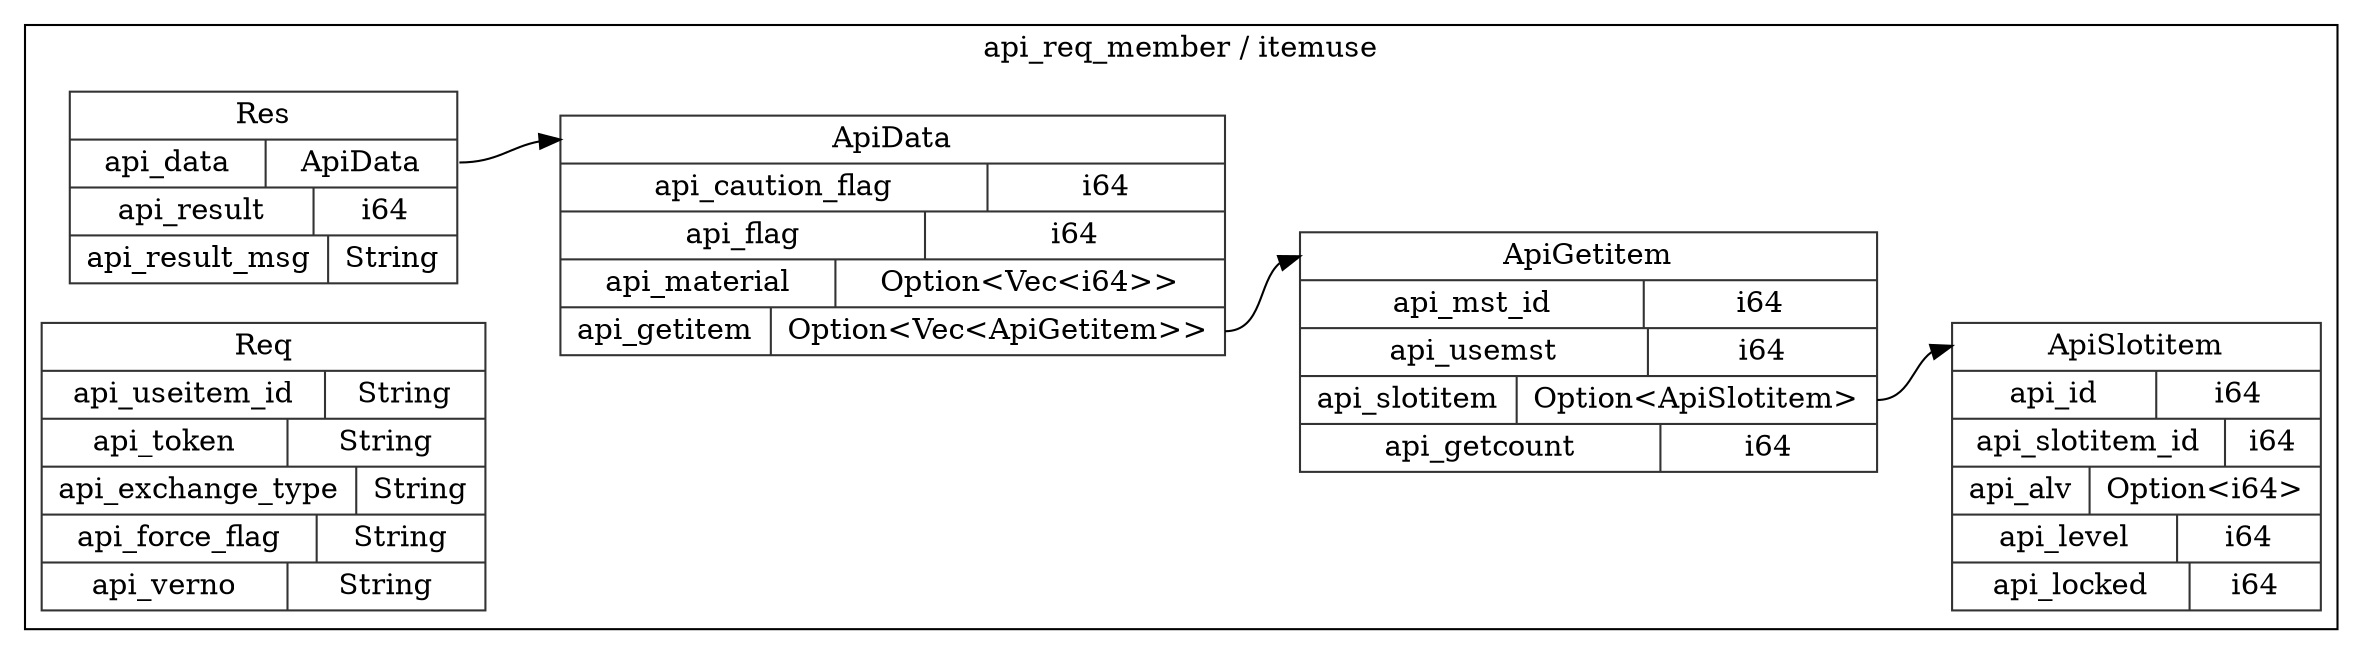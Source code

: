 digraph {
  rankdir=LR;
  subgraph cluster_0 {
    label="api_req_member / itemuse";
    node [style="filled", color=white, style="solid", color=gray20];
    api_req_member__itemuse__Res [label="<Res> Res  | { api_data | <api_data> ApiData } | { api_result | <api_result> i64 } | { api_result_msg | <api_result_msg> String }", shape=record];
    api_req_member__itemuse__ApiData;
    api_req_member__itemuse__Res:api_data:e -> api_req_member__itemuse__ApiData:ApiData:w;
    api_req_member__itemuse__ApiData [label="<ApiData> ApiData  | { api_caution_flag | <api_caution_flag> i64 } | { api_flag | <api_flag> i64 } | { api_material | <api_material> Option\<Vec\<i64\>\> } | { api_getitem | <api_getitem> Option\<Vec\<ApiGetitem\>\> }", shape=record];
    api_req_member__itemuse__ApiGetitem;
    api_req_member__itemuse__ApiData:api_getitem:e -> api_req_member__itemuse__ApiGetitem:ApiGetitem:w;
    api_req_member__itemuse__Req [label="<Req> Req  | { api_useitem_id | <api_useitem_id> String } | { api_token | <api_token> String } | { api_exchange_type | <api_exchange_type> String } | { api_force_flag | <api_force_flag> String } | { api_verno | <api_verno> String }", shape=record];
    api_req_member__itemuse__ApiGetitem [label="<ApiGetitem> ApiGetitem  | { api_mst_id | <api_mst_id> i64 } | { api_usemst | <api_usemst> i64 } | { api_slotitem | <api_slotitem> Option\<ApiSlotitem\> } | { api_getcount | <api_getcount> i64 }", shape=record];
    api_req_member__itemuse__ApiSlotitem;
    api_req_member__itemuse__ApiGetitem:api_slotitem:e -> api_req_member__itemuse__ApiSlotitem:ApiSlotitem:w;
    api_req_member__itemuse__ApiSlotitem [label="<ApiSlotitem> ApiSlotitem  | { api_id | <api_id> i64 } | { api_slotitem_id | <api_slotitem_id> i64 } | { api_alv | <api_alv> Option\<i64\> } | { api_level | <api_level> i64 } | { api_locked | <api_locked> i64 }", shape=record];
  }
}
